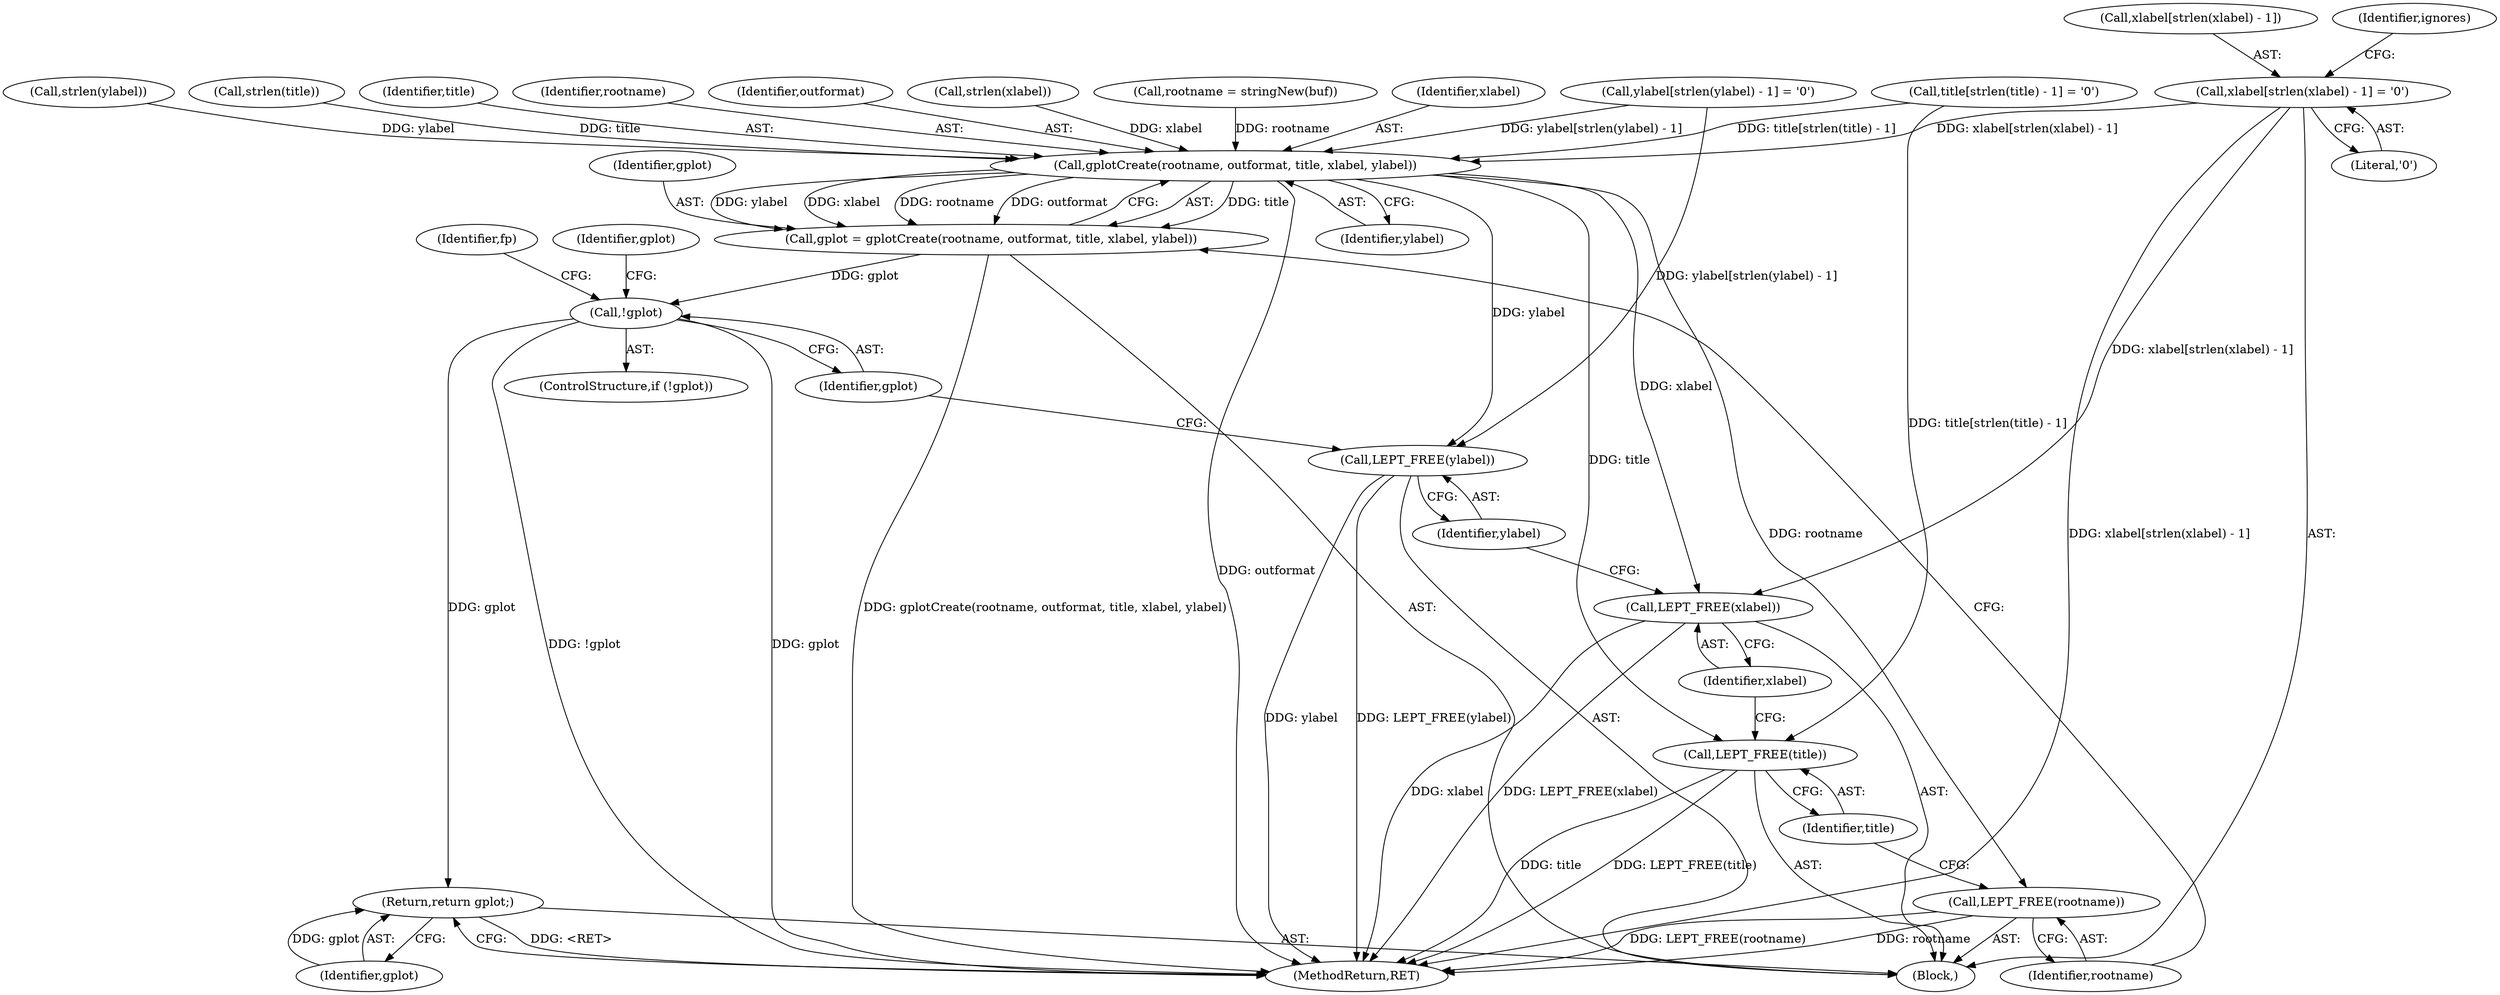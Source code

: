 digraph "0_leptonica_ee301cb2029db8a6289c5295daa42bba7715e99a_4@array" {
"1000228" [label="(Call,xlabel[strlen(xlabel) - 1] = '\0')"];
"1000258" [label="(Call,gplotCreate(rootname, outformat, title, xlabel, ylabel))"];
"1000256" [label="(Call,gplot = gplotCreate(rootname, outformat, title, xlabel, ylabel))"];
"1000273" [label="(Call,!gplot)"];
"1000409" [label="(Return,return gplot;)"];
"1000264" [label="(Call,LEPT_FREE(rootname))"];
"1000266" [label="(Call,LEPT_FREE(title))"];
"1000268" [label="(Call,LEPT_FREE(xlabel))"];
"1000270" [label="(Call,LEPT_FREE(ylabel))"];
"1000258" [label="(Call,gplotCreate(rootname, outformat, title, xlabel, ylabel))"];
"1000288" [label="(Identifier,gplot)"];
"1000267" [label="(Identifier,title)"];
"1000409" [label="(Return,return gplot;)"];
"1000265" [label="(Identifier,rootname)"];
"1000277" [label="(Identifier,fp)"];
"1000252" [label="(Call,strlen(ylabel))"];
"1000411" [label="(MethodReturn,RET)"];
"1000263" [label="(Identifier,ylabel)"];
"1000264" [label="(Call,LEPT_FREE(rootname))"];
"1000212" [label="(Call,strlen(title))"];
"1000257" [label="(Identifier,gplot)"];
"1000261" [label="(Identifier,title)"];
"1000105" [label="(Block,)"];
"1000256" [label="(Call,gplot = gplotCreate(rootname, outformat, title, xlabel, ylabel))"];
"1000269" [label="(Identifier,xlabel)"];
"1000266" [label="(Call,LEPT_FREE(title))"];
"1000272" [label="(ControlStructure,if (!gplot))"];
"1000410" [label="(Identifier,gplot)"];
"1000229" [label="(Call,xlabel[strlen(xlabel) - 1])"];
"1000248" [label="(Call,ylabel[strlen(ylabel) - 1] = '\0')"];
"1000259" [label="(Identifier,rootname)"];
"1000273" [label="(Call,!gplot)"];
"1000235" [label="(Literal,'\0')"];
"1000260" [label="(Identifier,outformat)"];
"1000237" [label="(Identifier,ignores)"];
"1000228" [label="(Call,xlabel[strlen(xlabel) - 1] = '\0')"];
"1000271" [label="(Identifier,ylabel)"];
"1000232" [label="(Call,strlen(xlabel))"];
"1000268" [label="(Call,LEPT_FREE(xlabel))"];
"1000208" [label="(Call,title[strlen(title) - 1] = '\0')"];
"1000270" [label="(Call,LEPT_FREE(ylabel))"];
"1000185" [label="(Call,rootname = stringNew(buf))"];
"1000274" [label="(Identifier,gplot)"];
"1000262" [label="(Identifier,xlabel)"];
"1000228" -> "1000105"  [label="AST: "];
"1000228" -> "1000235"  [label="CFG: "];
"1000229" -> "1000228"  [label="AST: "];
"1000235" -> "1000228"  [label="AST: "];
"1000237" -> "1000228"  [label="CFG: "];
"1000228" -> "1000411"  [label="DDG: xlabel[strlen(xlabel) - 1]"];
"1000228" -> "1000258"  [label="DDG: xlabel[strlen(xlabel) - 1]"];
"1000228" -> "1000268"  [label="DDG: xlabel[strlen(xlabel) - 1]"];
"1000258" -> "1000256"  [label="AST: "];
"1000258" -> "1000263"  [label="CFG: "];
"1000259" -> "1000258"  [label="AST: "];
"1000260" -> "1000258"  [label="AST: "];
"1000261" -> "1000258"  [label="AST: "];
"1000262" -> "1000258"  [label="AST: "];
"1000263" -> "1000258"  [label="AST: "];
"1000256" -> "1000258"  [label="CFG: "];
"1000258" -> "1000411"  [label="DDG: outformat"];
"1000258" -> "1000256"  [label="DDG: title"];
"1000258" -> "1000256"  [label="DDG: ylabel"];
"1000258" -> "1000256"  [label="DDG: xlabel"];
"1000258" -> "1000256"  [label="DDG: rootname"];
"1000258" -> "1000256"  [label="DDG: outformat"];
"1000185" -> "1000258"  [label="DDG: rootname"];
"1000208" -> "1000258"  [label="DDG: title[strlen(title) - 1]"];
"1000212" -> "1000258"  [label="DDG: title"];
"1000232" -> "1000258"  [label="DDG: xlabel"];
"1000252" -> "1000258"  [label="DDG: ylabel"];
"1000248" -> "1000258"  [label="DDG: ylabel[strlen(ylabel) - 1]"];
"1000258" -> "1000264"  [label="DDG: rootname"];
"1000258" -> "1000266"  [label="DDG: title"];
"1000258" -> "1000268"  [label="DDG: xlabel"];
"1000258" -> "1000270"  [label="DDG: ylabel"];
"1000256" -> "1000105"  [label="AST: "];
"1000257" -> "1000256"  [label="AST: "];
"1000265" -> "1000256"  [label="CFG: "];
"1000256" -> "1000411"  [label="DDG: gplotCreate(rootname, outformat, title, xlabel, ylabel)"];
"1000256" -> "1000273"  [label="DDG: gplot"];
"1000273" -> "1000272"  [label="AST: "];
"1000273" -> "1000274"  [label="CFG: "];
"1000274" -> "1000273"  [label="AST: "];
"1000277" -> "1000273"  [label="CFG: "];
"1000288" -> "1000273"  [label="CFG: "];
"1000273" -> "1000411"  [label="DDG: gplot"];
"1000273" -> "1000411"  [label="DDG: !gplot"];
"1000273" -> "1000409"  [label="DDG: gplot"];
"1000409" -> "1000105"  [label="AST: "];
"1000409" -> "1000410"  [label="CFG: "];
"1000410" -> "1000409"  [label="AST: "];
"1000411" -> "1000409"  [label="CFG: "];
"1000409" -> "1000411"  [label="DDG: <RET>"];
"1000410" -> "1000409"  [label="DDG: gplot"];
"1000264" -> "1000105"  [label="AST: "];
"1000264" -> "1000265"  [label="CFG: "];
"1000265" -> "1000264"  [label="AST: "];
"1000267" -> "1000264"  [label="CFG: "];
"1000264" -> "1000411"  [label="DDG: rootname"];
"1000264" -> "1000411"  [label="DDG: LEPT_FREE(rootname)"];
"1000266" -> "1000105"  [label="AST: "];
"1000266" -> "1000267"  [label="CFG: "];
"1000267" -> "1000266"  [label="AST: "];
"1000269" -> "1000266"  [label="CFG: "];
"1000266" -> "1000411"  [label="DDG: title"];
"1000266" -> "1000411"  [label="DDG: LEPT_FREE(title)"];
"1000208" -> "1000266"  [label="DDG: title[strlen(title) - 1]"];
"1000268" -> "1000105"  [label="AST: "];
"1000268" -> "1000269"  [label="CFG: "];
"1000269" -> "1000268"  [label="AST: "];
"1000271" -> "1000268"  [label="CFG: "];
"1000268" -> "1000411"  [label="DDG: xlabel"];
"1000268" -> "1000411"  [label="DDG: LEPT_FREE(xlabel)"];
"1000270" -> "1000105"  [label="AST: "];
"1000270" -> "1000271"  [label="CFG: "];
"1000271" -> "1000270"  [label="AST: "];
"1000274" -> "1000270"  [label="CFG: "];
"1000270" -> "1000411"  [label="DDG: LEPT_FREE(ylabel)"];
"1000270" -> "1000411"  [label="DDG: ylabel"];
"1000248" -> "1000270"  [label="DDG: ylabel[strlen(ylabel) - 1]"];
}

